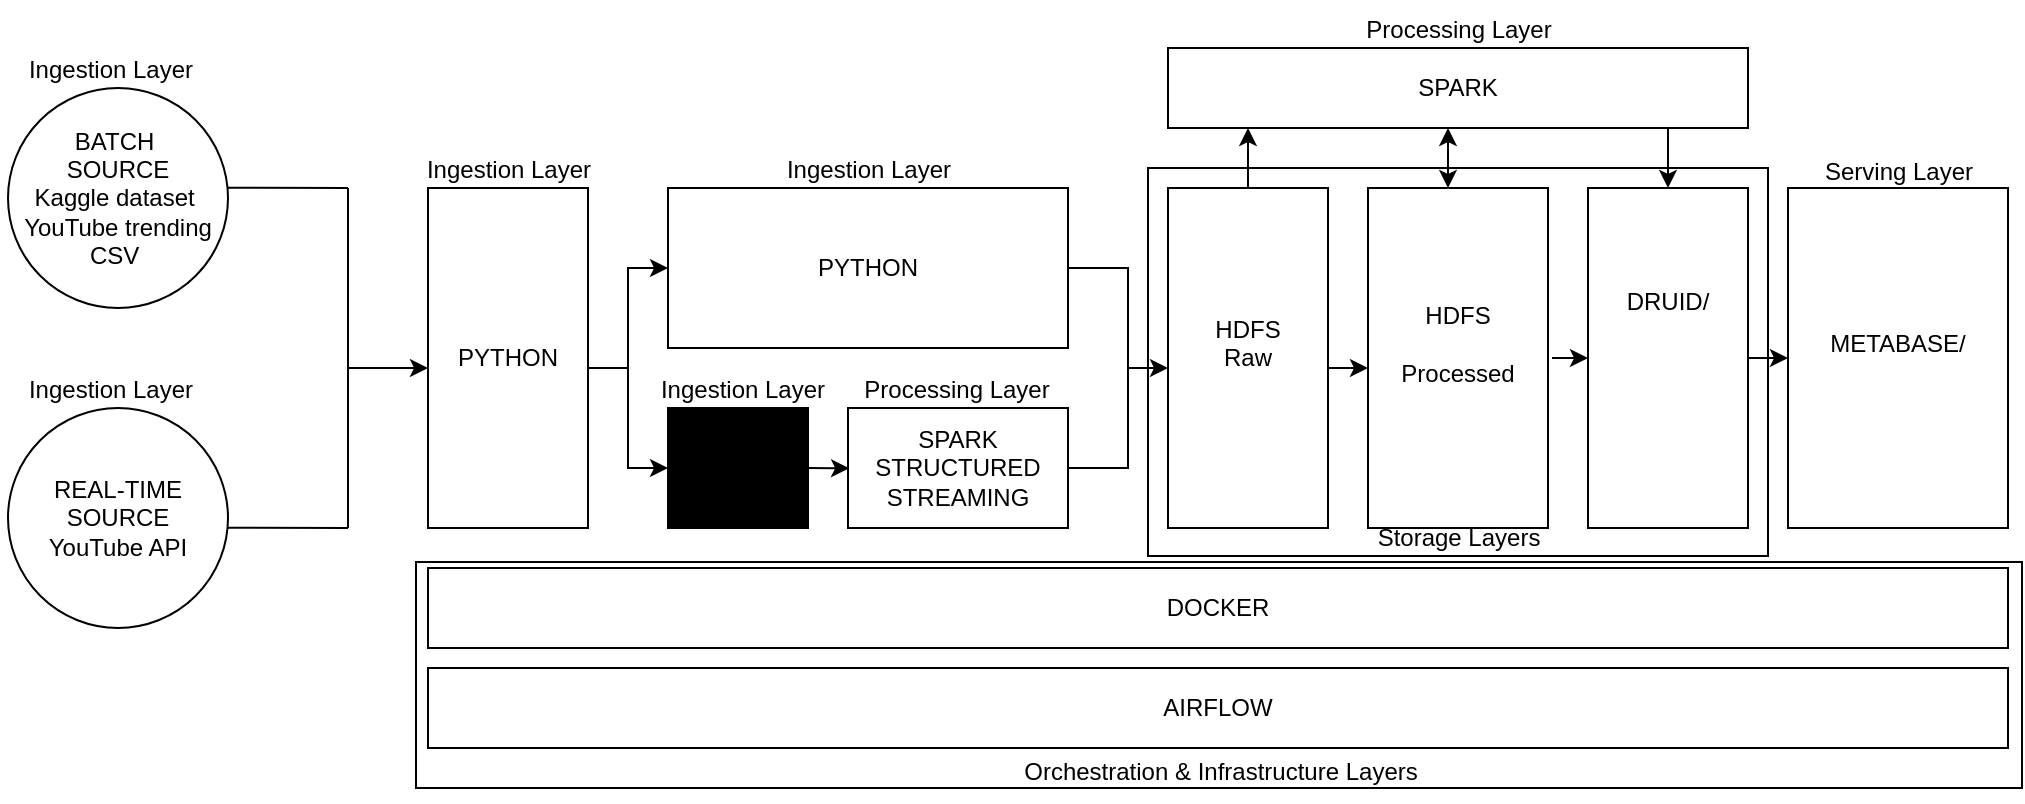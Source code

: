 <mxfile version="28.0.6">
  <diagram name="Page-1" id="6MIIefBEKtgYK83bb0-C">
    <mxGraphModel dx="1584" dy="972" grid="1" gridSize="10" guides="1" tooltips="1" connect="1" arrows="1" fold="1" page="1" pageScale="1" pageWidth="850" pageHeight="1100" math="0" shadow="0">
      <root>
        <mxCell id="0" />
        <mxCell id="1" parent="0" />
        <mxCell id="_kW1wpaxtLHurLsQFBNa-1" value="&lt;div&gt;BATCH&amp;nbsp;&lt;/div&gt;&lt;div&gt;SOURCE&lt;/div&gt;&lt;div&gt;Kaggle dataset&amp;nbsp;&lt;/div&gt;&lt;div&gt;YouTube trending&lt;br&gt;CSV&amp;nbsp;&lt;/div&gt;" style="ellipse;whiteSpace=wrap;html=1;aspect=fixed;fillColor=light-dark(#FFFFFF,#FFE599);fontColor=light-dark(#000000,#000000);labelBorderColor=none;strokeColor=light-dark(#000000,#000000);" parent="1" vertex="1">
          <mxGeometry x="70" y="140" width="110" height="110" as="geometry" />
        </mxCell>
        <mxCell id="_kW1wpaxtLHurLsQFBNa-2" value="&lt;div&gt;REAL-TIME&lt;/div&gt;&lt;div&gt;SOURCE&lt;/div&gt;&lt;div&gt;YouTube API&lt;/div&gt;" style="ellipse;whiteSpace=wrap;html=1;aspect=fixed;fillColor=light-dark(#FFFFFF,#FFE599);fontColor=light-dark(#000000,#000000);strokeColor=light-dark(#000000,#000000);" parent="1" vertex="1">
          <mxGeometry x="70" y="300" width="110" height="110" as="geometry" />
        </mxCell>
        <mxCell id="_kW1wpaxtLHurLsQFBNa-3" value="" style="endArrow=none;html=1;rounded=0;" parent="1" edge="1">
          <mxGeometry width="50" height="50" relative="1" as="geometry">
            <mxPoint x="180" y="189.88" as="sourcePoint" />
            <mxPoint x="240" y="190" as="targetPoint" />
          </mxGeometry>
        </mxCell>
        <mxCell id="_kW1wpaxtLHurLsQFBNa-4" value="" style="endArrow=none;html=1;rounded=0;" parent="1" edge="1">
          <mxGeometry width="50" height="50" relative="1" as="geometry">
            <mxPoint x="180" y="359.88" as="sourcePoint" />
            <mxPoint x="240" y="360" as="targetPoint" />
          </mxGeometry>
        </mxCell>
        <mxCell id="_kW1wpaxtLHurLsQFBNa-5" value="" style="endArrow=none;html=1;rounded=0;" parent="1" edge="1">
          <mxGeometry width="50" height="50" relative="1" as="geometry">
            <mxPoint x="240" y="190" as="sourcePoint" />
            <mxPoint x="240" y="360" as="targetPoint" />
          </mxGeometry>
        </mxCell>
        <mxCell id="_kW1wpaxtLHurLsQFBNa-7" value="" style="endArrow=classic;html=1;rounded=0;" parent="1" edge="1">
          <mxGeometry width="50" height="50" relative="1" as="geometry">
            <mxPoint x="240" y="280" as="sourcePoint" />
            <mxPoint x="280" y="280" as="targetPoint" />
          </mxGeometry>
        </mxCell>
        <mxCell id="_kW1wpaxtLHurLsQFBNa-11" value="" style="endArrow=classic;html=1;rounded=0;entryX=0;entryY=0.5;entryDx=0;entryDy=0;" parent="1" target="_kW1wpaxtLHurLsQFBNa-13" edge="1">
          <mxGeometry width="50" height="50" relative="1" as="geometry">
            <mxPoint x="350" y="280" as="sourcePoint" />
            <mxPoint x="400" y="200" as="targetPoint" />
            <Array as="points">
              <mxPoint x="380" y="280" />
              <mxPoint x="380" y="230" />
            </Array>
          </mxGeometry>
        </mxCell>
        <mxCell id="_kW1wpaxtLHurLsQFBNa-12" value="" style="endArrow=classic;html=1;rounded=0;entryX=0;entryY=0.5;entryDx=0;entryDy=0;" parent="1" target="_kW1wpaxtLHurLsQFBNa-14" edge="1">
          <mxGeometry width="50" height="50" relative="1" as="geometry">
            <mxPoint x="380" y="280" as="sourcePoint" />
            <mxPoint x="400" y="350" as="targetPoint" />
            <Array as="points">
              <mxPoint x="380" y="330" />
            </Array>
          </mxGeometry>
        </mxCell>
        <mxCell id="_kW1wpaxtLHurLsQFBNa-13" value="&lt;span style=&quot;color: light-dark(rgb(0, 0, 0), rgb(0, 0, 0));&quot;&gt;PYTHON&lt;/span&gt;" style="rounded=0;whiteSpace=wrap;html=1;fillColor=light-dark(#FFFFFF,#97D077);strokeColor=light-dark(#000000,#000000);" parent="1" vertex="1">
          <mxGeometry x="400" y="190" width="200" height="80" as="geometry" />
        </mxCell>
        <mxCell id="_kW1wpaxtLHurLsQFBNa-14" value="&lt;span style=&quot;color: light-dark(rgb(0, 0, 0), rgb(0, 0, 0));&quot;&gt;KAFKA&lt;/span&gt;" style="rounded=0;whiteSpace=wrap;html=1;fillColor=light-dark(#000000,#97D077);strokeColor=light-dark(#000000,#010101);" parent="1" vertex="1">
          <mxGeometry x="400" y="300" width="70" height="60" as="geometry" />
        </mxCell>
        <mxCell id="_kW1wpaxtLHurLsQFBNa-15" value="" style="endArrow=classic;html=1;rounded=0;exitX=1;exitY=0.5;exitDx=0;exitDy=0;entryX=0.005;entryY=0.503;entryDx=0;entryDy=0;entryPerimeter=0;" parent="1" source="_kW1wpaxtLHurLsQFBNa-14" target="_kW1wpaxtLHurLsQFBNa-16" edge="1">
          <mxGeometry width="50" height="50" relative="1" as="geometry">
            <mxPoint x="400" y="350" as="sourcePoint" />
            <mxPoint x="500" y="350" as="targetPoint" />
          </mxGeometry>
        </mxCell>
        <mxCell id="_kW1wpaxtLHurLsQFBNa-16" value="&lt;span style=&quot;color: light-dark(rgb(0, 0, 0), rgb(0, 0, 0));&quot;&gt;SPARK STRUCTURED STREAMING&lt;/span&gt;" style="rounded=0;whiteSpace=wrap;html=1;fillColor=light-dark(#FFFFFF,#97D077);strokeColor=light-dark(#000000,#000000);" parent="1" vertex="1">
          <mxGeometry x="490" y="300" width="110" height="60" as="geometry" />
        </mxCell>
        <mxCell id="_kW1wpaxtLHurLsQFBNa-19" value="" style="endArrow=classic;html=1;rounded=0;exitX=1;exitY=0.5;exitDx=0;exitDy=0;" parent="1" source="_kW1wpaxtLHurLsQFBNa-13" edge="1">
          <mxGeometry width="50" height="50" relative="1" as="geometry">
            <mxPoint x="600" y="220" as="sourcePoint" />
            <mxPoint x="650" y="280" as="targetPoint" />
            <Array as="points">
              <mxPoint x="630" y="230" />
              <mxPoint x="630" y="280" />
            </Array>
          </mxGeometry>
        </mxCell>
        <mxCell id="_kW1wpaxtLHurLsQFBNa-20" value="" style="endArrow=none;html=1;rounded=0;exitX=1;exitY=0.5;exitDx=0;exitDy=0;" parent="1" source="_kW1wpaxtLHurLsQFBNa-16" edge="1">
          <mxGeometry width="50" height="50" relative="1" as="geometry">
            <mxPoint x="560" y="390" as="sourcePoint" />
            <mxPoint x="630" y="270" as="targetPoint" />
            <Array as="points">
              <mxPoint x="630" y="330" />
            </Array>
          </mxGeometry>
        </mxCell>
        <mxCell id="_kW1wpaxtLHurLsQFBNa-23" value="" style="endArrow=classic;html=1;rounded=0;" parent="1" edge="1">
          <mxGeometry width="50" height="50" relative="1" as="geometry">
            <mxPoint x="730" y="280" as="sourcePoint" />
            <mxPoint x="750" y="280" as="targetPoint" />
          </mxGeometry>
        </mxCell>
        <mxCell id="_kW1wpaxtLHurLsQFBNa-26" value="" style="endArrow=classic;html=1;rounded=0;entryX=0;entryY=0.5;entryDx=0;entryDy=0;" parent="1" edge="1">
          <mxGeometry width="50" height="50" relative="1" as="geometry">
            <mxPoint x="842" y="275" as="sourcePoint" />
            <mxPoint x="860" y="275" as="targetPoint" />
          </mxGeometry>
        </mxCell>
        <mxCell id="_kW1wpaxtLHurLsQFBNa-31" value="" style="endArrow=classic;html=1;rounded=0;" parent="1" edge="1">
          <mxGeometry width="50" height="50" relative="1" as="geometry">
            <mxPoint x="690" y="190" as="sourcePoint" />
            <mxPoint x="690" y="160" as="targetPoint" />
          </mxGeometry>
        </mxCell>
        <mxCell id="_kW1wpaxtLHurLsQFBNa-32" value="" style="endArrow=classic;html=1;rounded=0;entryX=0.5;entryY=0;entryDx=0;entryDy=0;" parent="1" target="_kW1wpaxtLHurLsQFBNa-49" edge="1">
          <mxGeometry width="50" height="50" relative="1" as="geometry">
            <mxPoint x="900" y="160" as="sourcePoint" />
            <mxPoint x="902.5" y="190" as="targetPoint" />
          </mxGeometry>
        </mxCell>
        <mxCell id="_kW1wpaxtLHurLsQFBNa-33" value="" style="endArrow=classic;startArrow=classic;html=1;rounded=0;" parent="1" edge="1">
          <mxGeometry width="50" height="50" relative="1" as="geometry">
            <mxPoint x="790" y="190" as="sourcePoint" />
            <mxPoint x="790" y="160" as="targetPoint" />
          </mxGeometry>
        </mxCell>
        <mxCell id="_kW1wpaxtLHurLsQFBNa-34" value="&lt;span style=&quot;color: light-dark(rgb(0, 0, 0), rgb(0, 0, 0));&quot;&gt;SPARK&lt;/span&gt;" style="rounded=0;whiteSpace=wrap;html=1;fillColor=light-dark(#FFFFFF,#5D8149);strokeColor=light-dark(#000000,#000000);" parent="1" vertex="1">
          <mxGeometry x="650" y="120" width="290" height="40" as="geometry" />
        </mxCell>
        <mxCell id="_kW1wpaxtLHurLsQFBNa-35" value="" style="endArrow=classic;html=1;rounded=0;exitX=1;exitY=0.5;exitDx=0;exitDy=0;" parent="1" source="_kW1wpaxtLHurLsQFBNa-49" edge="1">
          <mxGeometry width="50" height="50" relative="1" as="geometry">
            <mxPoint x="945" y="275" as="sourcePoint" />
            <mxPoint x="960" y="275" as="targetPoint" />
          </mxGeometry>
        </mxCell>
        <mxCell id="_kW1wpaxtLHurLsQFBNa-38" value="&lt;span style=&quot;color: light-dark(rgb(0, 0, 0), rgb(0, 0, 0));&quot;&gt;DOCKER&lt;/span&gt;" style="rounded=0;whiteSpace=wrap;html=1;strokeColor=light-dark(#000000,#000000);fillColor=light-dark(#FFFFFF,#FF6666);" parent="1" vertex="1">
          <mxGeometry x="280" y="380" width="790" height="40" as="geometry" />
        </mxCell>
        <mxCell id="_kW1wpaxtLHurLsQFBNa-39" value="&lt;span style=&quot;color: light-dark(rgb(0, 0, 0), rgb(0, 0, 0));&quot;&gt;AIRFLOW&lt;/span&gt;" style="rounded=0;whiteSpace=wrap;html=1;fillColor=light-dark(#FFFFFF,#FF9999);strokeColor=light-dark(#000000,#000000);" parent="1" vertex="1">
          <mxGeometry x="280" y="430" width="790" height="40" as="geometry" />
        </mxCell>
        <mxCell id="_kW1wpaxtLHurLsQFBNa-41" value="&lt;span style=&quot;color: light-dark(rgb(0, 0, 0), rgb(0, 0, 0));&quot;&gt;PYTHON&lt;/span&gt;" style="rounded=0;whiteSpace=wrap;html=1;fillColor=light-dark(#FFFFFF,#B9E0A5);rotation=0;strokeColor=light-dark(#000000,#000000);" parent="1" vertex="1">
          <mxGeometry x="280" y="190" width="80" height="170" as="geometry" />
        </mxCell>
        <mxCell id="_kW1wpaxtLHurLsQFBNa-47" value="&lt;div&gt;&lt;span style=&quot;color: light-dark(rgb(0, 0, 0), rgb(0, 0, 0));&quot;&gt;HDFS&lt;/span&gt;&lt;/div&gt;&lt;div&gt;&lt;span style=&quot;color: light-dark(rgb(0, 0, 0), rgb(0, 0, 0));&quot;&gt;Raw&lt;/span&gt;&lt;/div&gt;&lt;div&gt;&lt;span style=&quot;color: light-dark(transparent, rgb(0, 0, 0));&quot;&gt;zone&lt;/span&gt;&lt;/div&gt;" style="rounded=0;whiteSpace=wrap;html=1;fillColor=light-dark(#FFFFFF,#66B2FF);strokeColor=light-dark(#000000,#000000);" parent="1" vertex="1">
          <mxGeometry x="650" y="190" width="80" height="170" as="geometry" />
        </mxCell>
        <mxCell id="_kW1wpaxtLHurLsQFBNa-48" value="&lt;div&gt;&lt;span style=&quot;color: light-dark(rgb(0, 0, 0), rgb(0, 0, 0));&quot;&gt;HDFS&lt;/span&gt;&lt;/div&gt;&lt;div&gt;&lt;span style=&quot;color: light-dark(transparent, rgb(0, 0, 0));&quot;&gt;Tranformation/&lt;/span&gt;&lt;/div&gt;&lt;div&gt;&lt;font style=&quot;color: rgb(0, 0, 0);&quot;&gt;Processed&lt;/font&gt;&lt;span style=&quot;color: light-dark(transparent, rgb(0, 0, 0));&quot;&gt;&lt;/span&gt;&lt;/div&gt;&lt;div&gt;&lt;span style=&quot;color: light-dark(transparent, rgb(0, 0, 0));&quot;&gt;zone&lt;/span&gt;&lt;/div&gt;" style="rounded=0;whiteSpace=wrap;html=1;fillColor=light-dark(#FFFFFF,#007FFF);strokeColor=light-dark(#000000,#000000);" parent="1" vertex="1">
          <mxGeometry x="750" y="190" width="90" height="170" as="geometry" />
        </mxCell>
        <mxCell id="_kW1wpaxtLHurLsQFBNa-49" value="&lt;div&gt;&lt;span style=&quot;color: light-dark(rgb(0, 0, 0), rgb(0, 0, 0));&quot;&gt;DRUID/&lt;/span&gt;&lt;/div&gt;&lt;div&gt;&lt;span style=&quot;color: light-dark(transparent, rgb(0, 0, 0));&quot;&gt;MongoDB/&lt;/span&gt;&lt;/div&gt;&lt;div&gt;&lt;span style=&quot;color: light-dark(transparent, rgb(0, 0, 0));&quot;&gt;Elasticsearch&lt;/span&gt;&lt;/div&gt;&lt;div&gt;&lt;span style=&quot;color: light-dark(transparent, rgb(0, 0, 0));&quot;&gt;Curated&lt;/span&gt;&lt;/div&gt;&lt;div&gt;&lt;span style=&quot;color: light-dark(transparent, rgb(0, 0, 0));&quot;&gt;zone&lt;/span&gt;&lt;/div&gt;" style="rounded=0;whiteSpace=wrap;html=1;fillColor=light-dark(#FFFFFF,#004C99);strokeColor=light-dark(#000000,#000000);" parent="1" vertex="1">
          <mxGeometry x="860" y="190" width="80" height="170" as="geometry" />
        </mxCell>
        <mxCell id="_kW1wpaxtLHurLsQFBNa-50" value="&lt;div&gt;&lt;span style=&quot;color: light-dark(rgb(0, 0, 0), rgb(0, 0, 0));&quot;&gt;METABASE/&lt;/span&gt;&lt;/div&gt;&lt;div&gt;&lt;span style=&quot;color: light-dark(transparent, rgb(0, 0, 0));&quot;&gt;SUPERSET&lt;/span&gt;&lt;/div&gt;" style="rounded=0;whiteSpace=wrap;html=1;fillColor=light-dark(#FFFFFF,#CC99FF);strokeColor=light-dark(#000000,#000000);" parent="1" vertex="1">
          <mxGeometry x="960" y="190" width="110" height="170" as="geometry" />
        </mxCell>
        <mxCell id="pRVlhXekXdp-YW3sRQC5-3" value="&lt;meta charset=&quot;utf-8&quot;&gt;Processing Layer" style="text;html=1;align=center;verticalAlign=middle;whiteSpace=wrap;rounded=0;" vertex="1" parent="1">
          <mxGeometry x="492" y="276" width="105" height="30" as="geometry" />
        </mxCell>
        <mxCell id="pRVlhXekXdp-YW3sRQC5-4" value="&lt;meta charset=&quot;utf-8&quot;&gt;Processing Layer" style="text;html=1;align=center;verticalAlign=middle;whiteSpace=wrap;rounded=0;" vertex="1" parent="1">
          <mxGeometry x="742.5" y="96" width="105" height="30" as="geometry" />
        </mxCell>
        <mxCell id="pRVlhXekXdp-YW3sRQC5-5" value="Ingestion Layer" style="text;html=1;align=center;verticalAlign=middle;resizable=0;points=[];autosize=1;strokeColor=none;fillColor=none;" vertex="1" parent="1">
          <mxGeometry x="66" y="116" width="110" height="30" as="geometry" />
        </mxCell>
        <mxCell id="pRVlhXekXdp-YW3sRQC5-7" value="Ingestion Layer" style="text;html=1;align=center;verticalAlign=middle;resizable=0;points=[];autosize=1;strokeColor=none;fillColor=none;" vertex="1" parent="1">
          <mxGeometry x="66" y="276" width="110" height="30" as="geometry" />
        </mxCell>
        <mxCell id="pRVlhXekXdp-YW3sRQC5-8" value="Ingestion Layer" style="text;html=1;align=center;verticalAlign=middle;resizable=0;points=[];autosize=1;strokeColor=none;fillColor=none;" vertex="1" parent="1">
          <mxGeometry x="265" y="166" width="110" height="30" as="geometry" />
        </mxCell>
        <mxCell id="pRVlhXekXdp-YW3sRQC5-9" value="Ingestion Layer" style="text;html=1;align=center;verticalAlign=middle;resizable=0;points=[];autosize=1;strokeColor=none;fillColor=none;" vertex="1" parent="1">
          <mxGeometry x="445" y="166" width="110" height="30" as="geometry" />
        </mxCell>
        <mxCell id="pRVlhXekXdp-YW3sRQC5-10" value="Ingestion Layer" style="text;html=1;align=center;verticalAlign=middle;resizable=0;points=[];autosize=1;strokeColor=none;fillColor=none;" vertex="1" parent="1">
          <mxGeometry x="382" y="276" width="110" height="30" as="geometry" />
        </mxCell>
        <mxCell id="pRVlhXekXdp-YW3sRQC5-11" value="Serving Layer" style="text;html=1;align=center;verticalAlign=middle;resizable=0;points=[];autosize=1;strokeColor=none;fillColor=none;" vertex="1" parent="1">
          <mxGeometry x="965" y="167" width="100" height="30" as="geometry" />
        </mxCell>
        <mxCell id="pRVlhXekXdp-YW3sRQC5-12" value="" style="rounded=0;whiteSpace=wrap;html=1;fillColor=none;" vertex="1" parent="1">
          <mxGeometry x="640" y="180" width="310" height="194" as="geometry" />
        </mxCell>
        <mxCell id="pRVlhXekXdp-YW3sRQC5-13" value="Storage Layers" style="text;html=1;align=center;verticalAlign=middle;resizable=0;points=[];autosize=1;strokeColor=none;fillColor=none;" vertex="1" parent="1">
          <mxGeometry x="745" y="350" width="100" height="30" as="geometry" />
        </mxCell>
        <mxCell id="pRVlhXekXdp-YW3sRQC5-14" value="" style="rounded=0;whiteSpace=wrap;html=1;fillColor=none;" vertex="1" parent="1">
          <mxGeometry x="274" y="377" width="803" height="113" as="geometry" />
        </mxCell>
        <mxCell id="pRVlhXekXdp-YW3sRQC5-15" value="Orchestration &amp;amp; Infrastructure Layers" style="text;html=1;align=center;verticalAlign=middle;resizable=0;points=[];autosize=1;strokeColor=none;fillColor=none;" vertex="1" parent="1">
          <mxGeometry x="565.5" y="467" width="220" height="30" as="geometry" />
        </mxCell>
      </root>
    </mxGraphModel>
  </diagram>
</mxfile>
